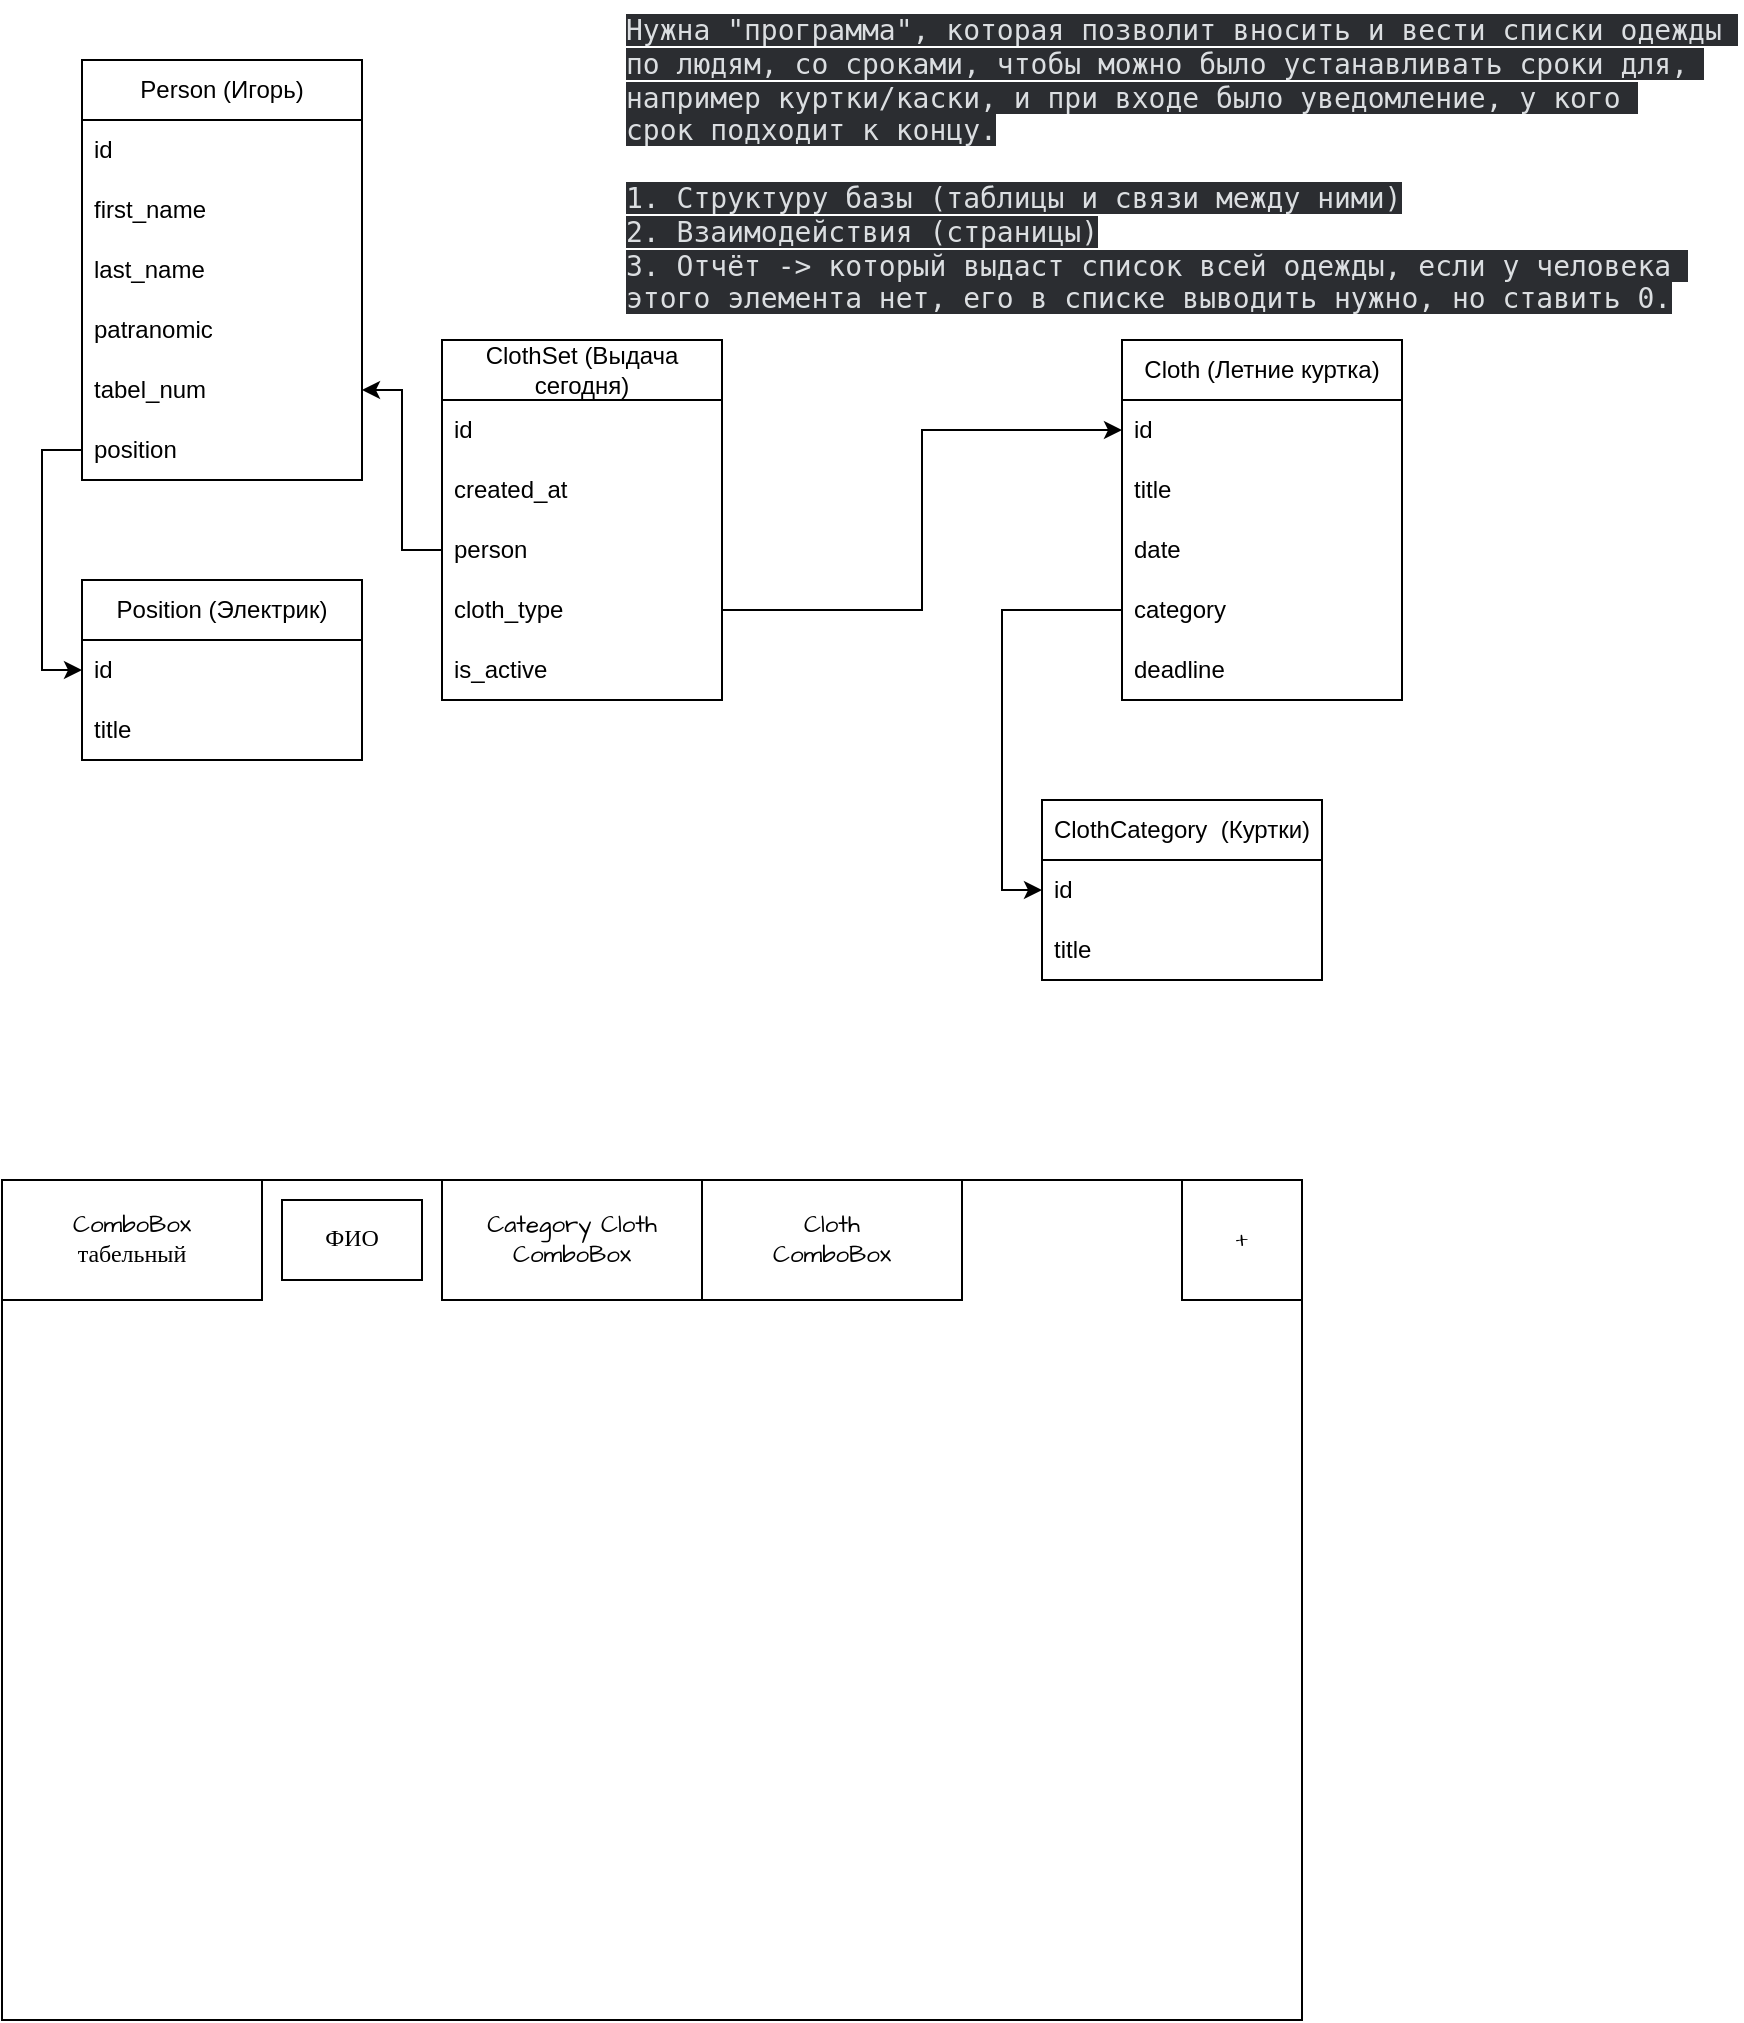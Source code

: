 <mxfile version="24.2.1" type="device">
  <diagram name="Страница — 1" id="ALc5Z3MMUBlG0483IqkR">
    <mxGraphModel dx="1195" dy="643" grid="1" gridSize="10" guides="1" tooltips="1" connect="1" arrows="1" fold="1" page="1" pageScale="1" pageWidth="827" pageHeight="1169" math="0" shadow="0">
      <root>
        <mxCell id="0" />
        <mxCell id="1" parent="0" />
        <mxCell id="HPOoFHekgFdQjbnXHzsx-2" value="Person (Игорь)" style="swimlane;fontStyle=0;childLayout=stackLayout;horizontal=1;startSize=30;horizontalStack=0;resizeParent=1;resizeParentMax=0;resizeLast=0;collapsible=1;marginBottom=0;whiteSpace=wrap;html=1;" vertex="1" parent="1">
          <mxGeometry x="80" y="40" width="140" height="210" as="geometry" />
        </mxCell>
        <mxCell id="HPOoFHekgFdQjbnXHzsx-3" value="id" style="text;strokeColor=none;fillColor=none;align=left;verticalAlign=middle;spacingLeft=4;spacingRight=4;overflow=hidden;points=[[0,0.5],[1,0.5]];portConstraint=eastwest;rotatable=0;whiteSpace=wrap;html=1;" vertex="1" parent="HPOoFHekgFdQjbnXHzsx-2">
          <mxGeometry y="30" width="140" height="30" as="geometry" />
        </mxCell>
        <mxCell id="HPOoFHekgFdQjbnXHzsx-4" value="first_name" style="text;strokeColor=none;fillColor=none;align=left;verticalAlign=middle;spacingLeft=4;spacingRight=4;overflow=hidden;points=[[0,0.5],[1,0.5]];portConstraint=eastwest;rotatable=0;whiteSpace=wrap;html=1;" vertex="1" parent="HPOoFHekgFdQjbnXHzsx-2">
          <mxGeometry y="60" width="140" height="30" as="geometry" />
        </mxCell>
        <mxCell id="HPOoFHekgFdQjbnXHzsx-8" value="last_name" style="text;strokeColor=none;fillColor=none;align=left;verticalAlign=middle;spacingLeft=4;spacingRight=4;overflow=hidden;points=[[0,0.5],[1,0.5]];portConstraint=eastwest;rotatable=0;whiteSpace=wrap;html=1;" vertex="1" parent="HPOoFHekgFdQjbnXHzsx-2">
          <mxGeometry y="90" width="140" height="30" as="geometry" />
        </mxCell>
        <mxCell id="HPOoFHekgFdQjbnXHzsx-7" value="patra&lt;span style=&quot;background-color: initial;&quot;&gt;nomic&lt;/span&gt;" style="text;strokeColor=none;fillColor=none;align=left;verticalAlign=middle;spacingLeft=4;spacingRight=4;overflow=hidden;points=[[0,0.5],[1,0.5]];portConstraint=eastwest;rotatable=0;whiteSpace=wrap;html=1;" vertex="1" parent="HPOoFHekgFdQjbnXHzsx-2">
          <mxGeometry y="120" width="140" height="30" as="geometry" />
        </mxCell>
        <mxCell id="HPOoFHekgFdQjbnXHzsx-23" value="tabel_num" style="text;strokeColor=none;fillColor=none;align=left;verticalAlign=middle;spacingLeft=4;spacingRight=4;overflow=hidden;points=[[0,0.5],[1,0.5]];portConstraint=eastwest;rotatable=0;whiteSpace=wrap;html=1;" vertex="1" parent="HPOoFHekgFdQjbnXHzsx-2">
          <mxGeometry y="150" width="140" height="30" as="geometry" />
        </mxCell>
        <mxCell id="HPOoFHekgFdQjbnXHzsx-16" value="position" style="text;strokeColor=none;fillColor=none;align=left;verticalAlign=middle;spacingLeft=4;spacingRight=4;overflow=hidden;points=[[0,0.5],[1,0.5]];portConstraint=eastwest;rotatable=0;whiteSpace=wrap;html=1;" vertex="1" parent="HPOoFHekgFdQjbnXHzsx-2">
          <mxGeometry y="180" width="140" height="30" as="geometry" />
        </mxCell>
        <mxCell id="HPOoFHekgFdQjbnXHzsx-6" value="&lt;span style=&quot;color: rgb(219, 222, 225); font-family: Consolas, &amp;quot;Andale Mono WT&amp;quot;, &amp;quot;Andale Mono&amp;quot;, &amp;quot;Lucida Console&amp;quot;, &amp;quot;Lucida Sans Typewriter&amp;quot;, &amp;quot;DejaVu Sans Mono&amp;quot;, &amp;quot;Bitstream Vera Sans Mono&amp;quot;, &amp;quot;Liberation Mono&amp;quot;, &amp;quot;Nimbus Mono L&amp;quot;, Monaco, &amp;quot;Courier New&amp;quot;, Courier, monospace; font-size: 14px; font-style: normal; font-variant-ligatures: normal; font-variant-caps: normal; font-weight: 400; letter-spacing: normal; orphans: 2; text-align: left; text-indent: 0px; text-transform: none; white-space: pre-wrap; widows: 2; word-spacing: 0px; -webkit-text-stroke-width: 0px; background-color: rgb(43, 45, 49); text-decoration-thickness: initial; text-decoration-style: initial; text-decoration-color: initial; display: inline !important; float: none;&quot;&gt;Нужна &quot;программа&quot;, которая позволит вносить и вести списки одежды &#xa;по людям, со сроками, чтобы можно было устанавливать сроки для, &#xa;например куртки/каски, и при входе было уведомление, у кого &#xa;срок подходит к концу.&#xa;&#xa;1. Структуру базы (таблицы и связи между ними)&#xa;2. Взаимодействия (страницы)&#xa;3. Отчёт -&amp;gt; который выдаст список всей одежды, если у человека &#xa;этого элемента нет, его в списке выводить нужно, но ставить 0.&lt;/span&gt;" style="text;whiteSpace=wrap;html=1;" vertex="1" parent="1">
          <mxGeometry x="350" y="10" width="560" height="170" as="geometry" />
        </mxCell>
        <mxCell id="HPOoFHekgFdQjbnXHzsx-17" value="Position (Электрик)" style="swimlane;fontStyle=0;childLayout=stackLayout;horizontal=1;startSize=30;horizontalStack=0;resizeParent=1;resizeParentMax=0;resizeLast=0;collapsible=1;marginBottom=0;whiteSpace=wrap;html=1;" vertex="1" parent="1">
          <mxGeometry x="80" y="300" width="140" height="90" as="geometry" />
        </mxCell>
        <mxCell id="HPOoFHekgFdQjbnXHzsx-18" value="id" style="text;strokeColor=none;fillColor=none;align=left;verticalAlign=middle;spacingLeft=4;spacingRight=4;overflow=hidden;points=[[0,0.5],[1,0.5]];portConstraint=eastwest;rotatable=0;whiteSpace=wrap;html=1;" vertex="1" parent="HPOoFHekgFdQjbnXHzsx-17">
          <mxGeometry y="30" width="140" height="30" as="geometry" />
        </mxCell>
        <mxCell id="HPOoFHekgFdQjbnXHzsx-19" value="title" style="text;strokeColor=none;fillColor=none;align=left;verticalAlign=middle;spacingLeft=4;spacingRight=4;overflow=hidden;points=[[0,0.5],[1,0.5]];portConstraint=eastwest;rotatable=0;whiteSpace=wrap;html=1;" vertex="1" parent="HPOoFHekgFdQjbnXHzsx-17">
          <mxGeometry y="60" width="140" height="30" as="geometry" />
        </mxCell>
        <mxCell id="HPOoFHekgFdQjbnXHzsx-24" style="edgeStyle=orthogonalEdgeStyle;rounded=0;hachureGap=4;orthogonalLoop=1;jettySize=auto;html=1;entryX=0;entryY=0.5;entryDx=0;entryDy=0;fontFamily=Architects Daughter;fontSource=https%3A%2F%2Ffonts.googleapis.com%2Fcss%3Ffamily%3DArchitects%2BDaughter;" edge="1" parent="1" source="HPOoFHekgFdQjbnXHzsx-16" target="HPOoFHekgFdQjbnXHzsx-18">
          <mxGeometry relative="1" as="geometry" />
        </mxCell>
        <mxCell id="HPOoFHekgFdQjbnXHzsx-41" value="ClothCategory&amp;nbsp; (Куртки)" style="swimlane;fontStyle=0;childLayout=stackLayout;horizontal=1;startSize=30;horizontalStack=0;resizeParent=1;resizeParentMax=0;resizeLast=0;collapsible=1;marginBottom=0;whiteSpace=wrap;html=1;" vertex="1" parent="1">
          <mxGeometry x="560" y="410" width="140" height="90" as="geometry" />
        </mxCell>
        <mxCell id="HPOoFHekgFdQjbnXHzsx-42" value="id" style="text;strokeColor=none;fillColor=none;align=left;verticalAlign=middle;spacingLeft=4;spacingRight=4;overflow=hidden;points=[[0,0.5],[1,0.5]];portConstraint=eastwest;rotatable=0;whiteSpace=wrap;html=1;" vertex="1" parent="HPOoFHekgFdQjbnXHzsx-41">
          <mxGeometry y="30" width="140" height="30" as="geometry" />
        </mxCell>
        <mxCell id="HPOoFHekgFdQjbnXHzsx-43" value="title" style="text;strokeColor=none;fillColor=none;align=left;verticalAlign=middle;spacingLeft=4;spacingRight=4;overflow=hidden;points=[[0,0.5],[1,0.5]];portConstraint=eastwest;rotatable=0;whiteSpace=wrap;html=1;" vertex="1" parent="HPOoFHekgFdQjbnXHzsx-41">
          <mxGeometry y="60" width="140" height="30" as="geometry" />
        </mxCell>
        <mxCell id="HPOoFHekgFdQjbnXHzsx-44" value="Cloth (Летние куртка)" style="swimlane;fontStyle=0;childLayout=stackLayout;horizontal=1;startSize=30;horizontalStack=0;resizeParent=1;resizeParentMax=0;resizeLast=0;collapsible=1;marginBottom=0;whiteSpace=wrap;html=1;" vertex="1" parent="1">
          <mxGeometry x="600" y="180" width="140" height="180" as="geometry" />
        </mxCell>
        <mxCell id="HPOoFHekgFdQjbnXHzsx-45" value="id" style="text;strokeColor=none;fillColor=none;align=left;verticalAlign=middle;spacingLeft=4;spacingRight=4;overflow=hidden;points=[[0,0.5],[1,0.5]];portConstraint=eastwest;rotatable=0;whiteSpace=wrap;html=1;" vertex="1" parent="HPOoFHekgFdQjbnXHzsx-44">
          <mxGeometry y="30" width="140" height="30" as="geometry" />
        </mxCell>
        <mxCell id="HPOoFHekgFdQjbnXHzsx-46" value="title" style="text;strokeColor=none;fillColor=none;align=left;verticalAlign=middle;spacingLeft=4;spacingRight=4;overflow=hidden;points=[[0,0.5],[1,0.5]];portConstraint=eastwest;rotatable=0;whiteSpace=wrap;html=1;" vertex="1" parent="HPOoFHekgFdQjbnXHzsx-44">
          <mxGeometry y="60" width="140" height="30" as="geometry" />
        </mxCell>
        <mxCell id="HPOoFHekgFdQjbnXHzsx-47" value="date" style="text;strokeColor=none;fillColor=none;align=left;verticalAlign=middle;spacingLeft=4;spacingRight=4;overflow=hidden;points=[[0,0.5],[1,0.5]];portConstraint=eastwest;rotatable=0;whiteSpace=wrap;html=1;" vertex="1" parent="HPOoFHekgFdQjbnXHzsx-44">
          <mxGeometry y="90" width="140" height="30" as="geometry" />
        </mxCell>
        <mxCell id="HPOoFHekgFdQjbnXHzsx-48" value="category" style="text;strokeColor=none;fillColor=none;align=left;verticalAlign=middle;spacingLeft=4;spacingRight=4;overflow=hidden;points=[[0,0.5],[1,0.5]];portConstraint=eastwest;rotatable=0;whiteSpace=wrap;html=1;" vertex="1" parent="HPOoFHekgFdQjbnXHzsx-44">
          <mxGeometry y="120" width="140" height="30" as="geometry" />
        </mxCell>
        <mxCell id="HPOoFHekgFdQjbnXHzsx-69" value="deadline" style="text;strokeColor=none;fillColor=none;align=left;verticalAlign=middle;spacingLeft=4;spacingRight=4;overflow=hidden;points=[[0,0.5],[1,0.5]];portConstraint=eastwest;rotatable=0;whiteSpace=wrap;html=1;" vertex="1" parent="HPOoFHekgFdQjbnXHzsx-44">
          <mxGeometry y="150" width="140" height="30" as="geometry" />
        </mxCell>
        <mxCell id="HPOoFHekgFdQjbnXHzsx-49" value="ClothSet (Выдача сегодня)" style="swimlane;fontStyle=0;childLayout=stackLayout;horizontal=1;startSize=30;horizontalStack=0;resizeParent=1;resizeParentMax=0;resizeLast=0;collapsible=1;marginBottom=0;whiteSpace=wrap;html=1;" vertex="1" parent="1">
          <mxGeometry x="260" y="180" width="140" height="180" as="geometry" />
        </mxCell>
        <mxCell id="HPOoFHekgFdQjbnXHzsx-50" value="id" style="text;strokeColor=none;fillColor=none;align=left;verticalAlign=middle;spacingLeft=4;spacingRight=4;overflow=hidden;points=[[0,0.5],[1,0.5]];portConstraint=eastwest;rotatable=0;whiteSpace=wrap;html=1;" vertex="1" parent="HPOoFHekgFdQjbnXHzsx-49">
          <mxGeometry y="30" width="140" height="30" as="geometry" />
        </mxCell>
        <mxCell id="HPOoFHekgFdQjbnXHzsx-52" value="created_at" style="text;strokeColor=none;fillColor=none;align=left;verticalAlign=middle;spacingLeft=4;spacingRight=4;overflow=hidden;points=[[0,0.5],[1,0.5]];portConstraint=eastwest;rotatable=0;whiteSpace=wrap;html=1;" vertex="1" parent="HPOoFHekgFdQjbnXHzsx-49">
          <mxGeometry y="60" width="140" height="30" as="geometry" />
        </mxCell>
        <mxCell id="HPOoFHekgFdQjbnXHzsx-53" value="person" style="text;strokeColor=none;fillColor=none;align=left;verticalAlign=middle;spacingLeft=4;spacingRight=4;overflow=hidden;points=[[0,0.5],[1,0.5]];portConstraint=eastwest;rotatable=0;whiteSpace=wrap;html=1;" vertex="1" parent="HPOoFHekgFdQjbnXHzsx-49">
          <mxGeometry y="90" width="140" height="30" as="geometry" />
        </mxCell>
        <mxCell id="HPOoFHekgFdQjbnXHzsx-51" value="cloth_type" style="text;strokeColor=none;fillColor=none;align=left;verticalAlign=middle;spacingLeft=4;spacingRight=4;overflow=hidden;points=[[0,0.5],[1,0.5]];portConstraint=eastwest;rotatable=0;whiteSpace=wrap;html=1;" vertex="1" parent="HPOoFHekgFdQjbnXHzsx-49">
          <mxGeometry y="120" width="140" height="30" as="geometry" />
        </mxCell>
        <mxCell id="HPOoFHekgFdQjbnXHzsx-70" value="is_active" style="text;strokeColor=none;fillColor=none;align=left;verticalAlign=middle;spacingLeft=4;spacingRight=4;overflow=hidden;points=[[0,0.5],[1,0.5]];portConstraint=eastwest;rotatable=0;whiteSpace=wrap;html=1;" vertex="1" parent="HPOoFHekgFdQjbnXHzsx-49">
          <mxGeometry y="150" width="140" height="30" as="geometry" />
        </mxCell>
        <mxCell id="HPOoFHekgFdQjbnXHzsx-54" style="edgeStyle=orthogonalEdgeStyle;rounded=0;hachureGap=4;orthogonalLoop=1;jettySize=auto;html=1;entryX=1;entryY=0.5;entryDx=0;entryDy=0;fontFamily=Architects Daughter;fontSource=https%3A%2F%2Ffonts.googleapis.com%2Fcss%3Ffamily%3DArchitects%2BDaughter;" edge="1" parent="1" source="HPOoFHekgFdQjbnXHzsx-53" target="HPOoFHekgFdQjbnXHzsx-23">
          <mxGeometry relative="1" as="geometry" />
        </mxCell>
        <mxCell id="HPOoFHekgFdQjbnXHzsx-56" style="edgeStyle=orthogonalEdgeStyle;rounded=0;hachureGap=4;orthogonalLoop=1;jettySize=auto;html=1;entryX=0;entryY=0.5;entryDx=0;entryDy=0;fontFamily=Architects Daughter;fontSource=https%3A%2F%2Ffonts.googleapis.com%2Fcss%3Ffamily%3DArchitects%2BDaughter;" edge="1" parent="1" source="HPOoFHekgFdQjbnXHzsx-51" target="HPOoFHekgFdQjbnXHzsx-45">
          <mxGeometry relative="1" as="geometry" />
        </mxCell>
        <mxCell id="HPOoFHekgFdQjbnXHzsx-59" value="" style="rounded=0;whiteSpace=wrap;html=1;hachureGap=4;fontFamily=Architects Daughter;fontSource=https%3A%2F%2Ffonts.googleapis.com%2Fcss%3Ffamily%3DArchitects%2BDaughter;" vertex="1" parent="1">
          <mxGeometry x="40" y="600" width="650" height="420" as="geometry" />
        </mxCell>
        <mxCell id="HPOoFHekgFdQjbnXHzsx-60" value="ComboBox&lt;br&gt;табельный" style="rounded=0;whiteSpace=wrap;html=1;hachureGap=4;fontFamily=Architects Daughter;fontSource=https%3A%2F%2Ffonts.googleapis.com%2Fcss%3Ffamily%3DArchitects%2BDaughter;" vertex="1" parent="1">
          <mxGeometry x="40" y="600" width="130" height="60" as="geometry" />
        </mxCell>
        <mxCell id="HPOoFHekgFdQjbnXHzsx-61" value="Category Cloth&lt;br&gt;ComboBox" style="rounded=0;whiteSpace=wrap;html=1;hachureGap=4;fontFamily=Architects Daughter;fontSource=https%3A%2F%2Ffonts.googleapis.com%2Fcss%3Ffamily%3DArchitects%2BDaughter;" vertex="1" parent="1">
          <mxGeometry x="260" y="600" width="130" height="60" as="geometry" />
        </mxCell>
        <mxCell id="HPOoFHekgFdQjbnXHzsx-62" value="ФИО" style="rounded=0;whiteSpace=wrap;html=1;hachureGap=4;fontFamily=Architects Daughter;fontSource=https%3A%2F%2Ffonts.googleapis.com%2Fcss%3Ffamily%3DArchitects%2BDaughter;" vertex="1" parent="1">
          <mxGeometry x="180" y="610" width="70" height="40" as="geometry" />
        </mxCell>
        <mxCell id="HPOoFHekgFdQjbnXHzsx-64" value="Cloth&lt;br&gt;ComboBox" style="rounded=0;whiteSpace=wrap;html=1;hachureGap=4;fontFamily=Architects Daughter;fontSource=https%3A%2F%2Ffonts.googleapis.com%2Fcss%3Ffamily%3DArchitects%2BDaughter;" vertex="1" parent="1">
          <mxGeometry x="390" y="600" width="130" height="60" as="geometry" />
        </mxCell>
        <mxCell id="HPOoFHekgFdQjbnXHzsx-65" value="+" style="rounded=0;whiteSpace=wrap;html=1;hachureGap=4;fontFamily=Architects Daughter;fontSource=https%3A%2F%2Ffonts.googleapis.com%2Fcss%3Ffamily%3DArchitects%2BDaughter;" vertex="1" parent="1">
          <mxGeometry x="630" y="600" width="60" height="60" as="geometry" />
        </mxCell>
        <mxCell id="HPOoFHekgFdQjbnXHzsx-66" style="edgeStyle=orthogonalEdgeStyle;rounded=0;hachureGap=4;orthogonalLoop=1;jettySize=auto;html=1;entryX=0;entryY=0.5;entryDx=0;entryDy=0;fontFamily=Architects Daughter;fontSource=https%3A%2F%2Ffonts.googleapis.com%2Fcss%3Ffamily%3DArchitects%2BDaughter;" edge="1" parent="1" source="HPOoFHekgFdQjbnXHzsx-48" target="HPOoFHekgFdQjbnXHzsx-42">
          <mxGeometry relative="1" as="geometry" />
        </mxCell>
      </root>
    </mxGraphModel>
  </diagram>
</mxfile>
